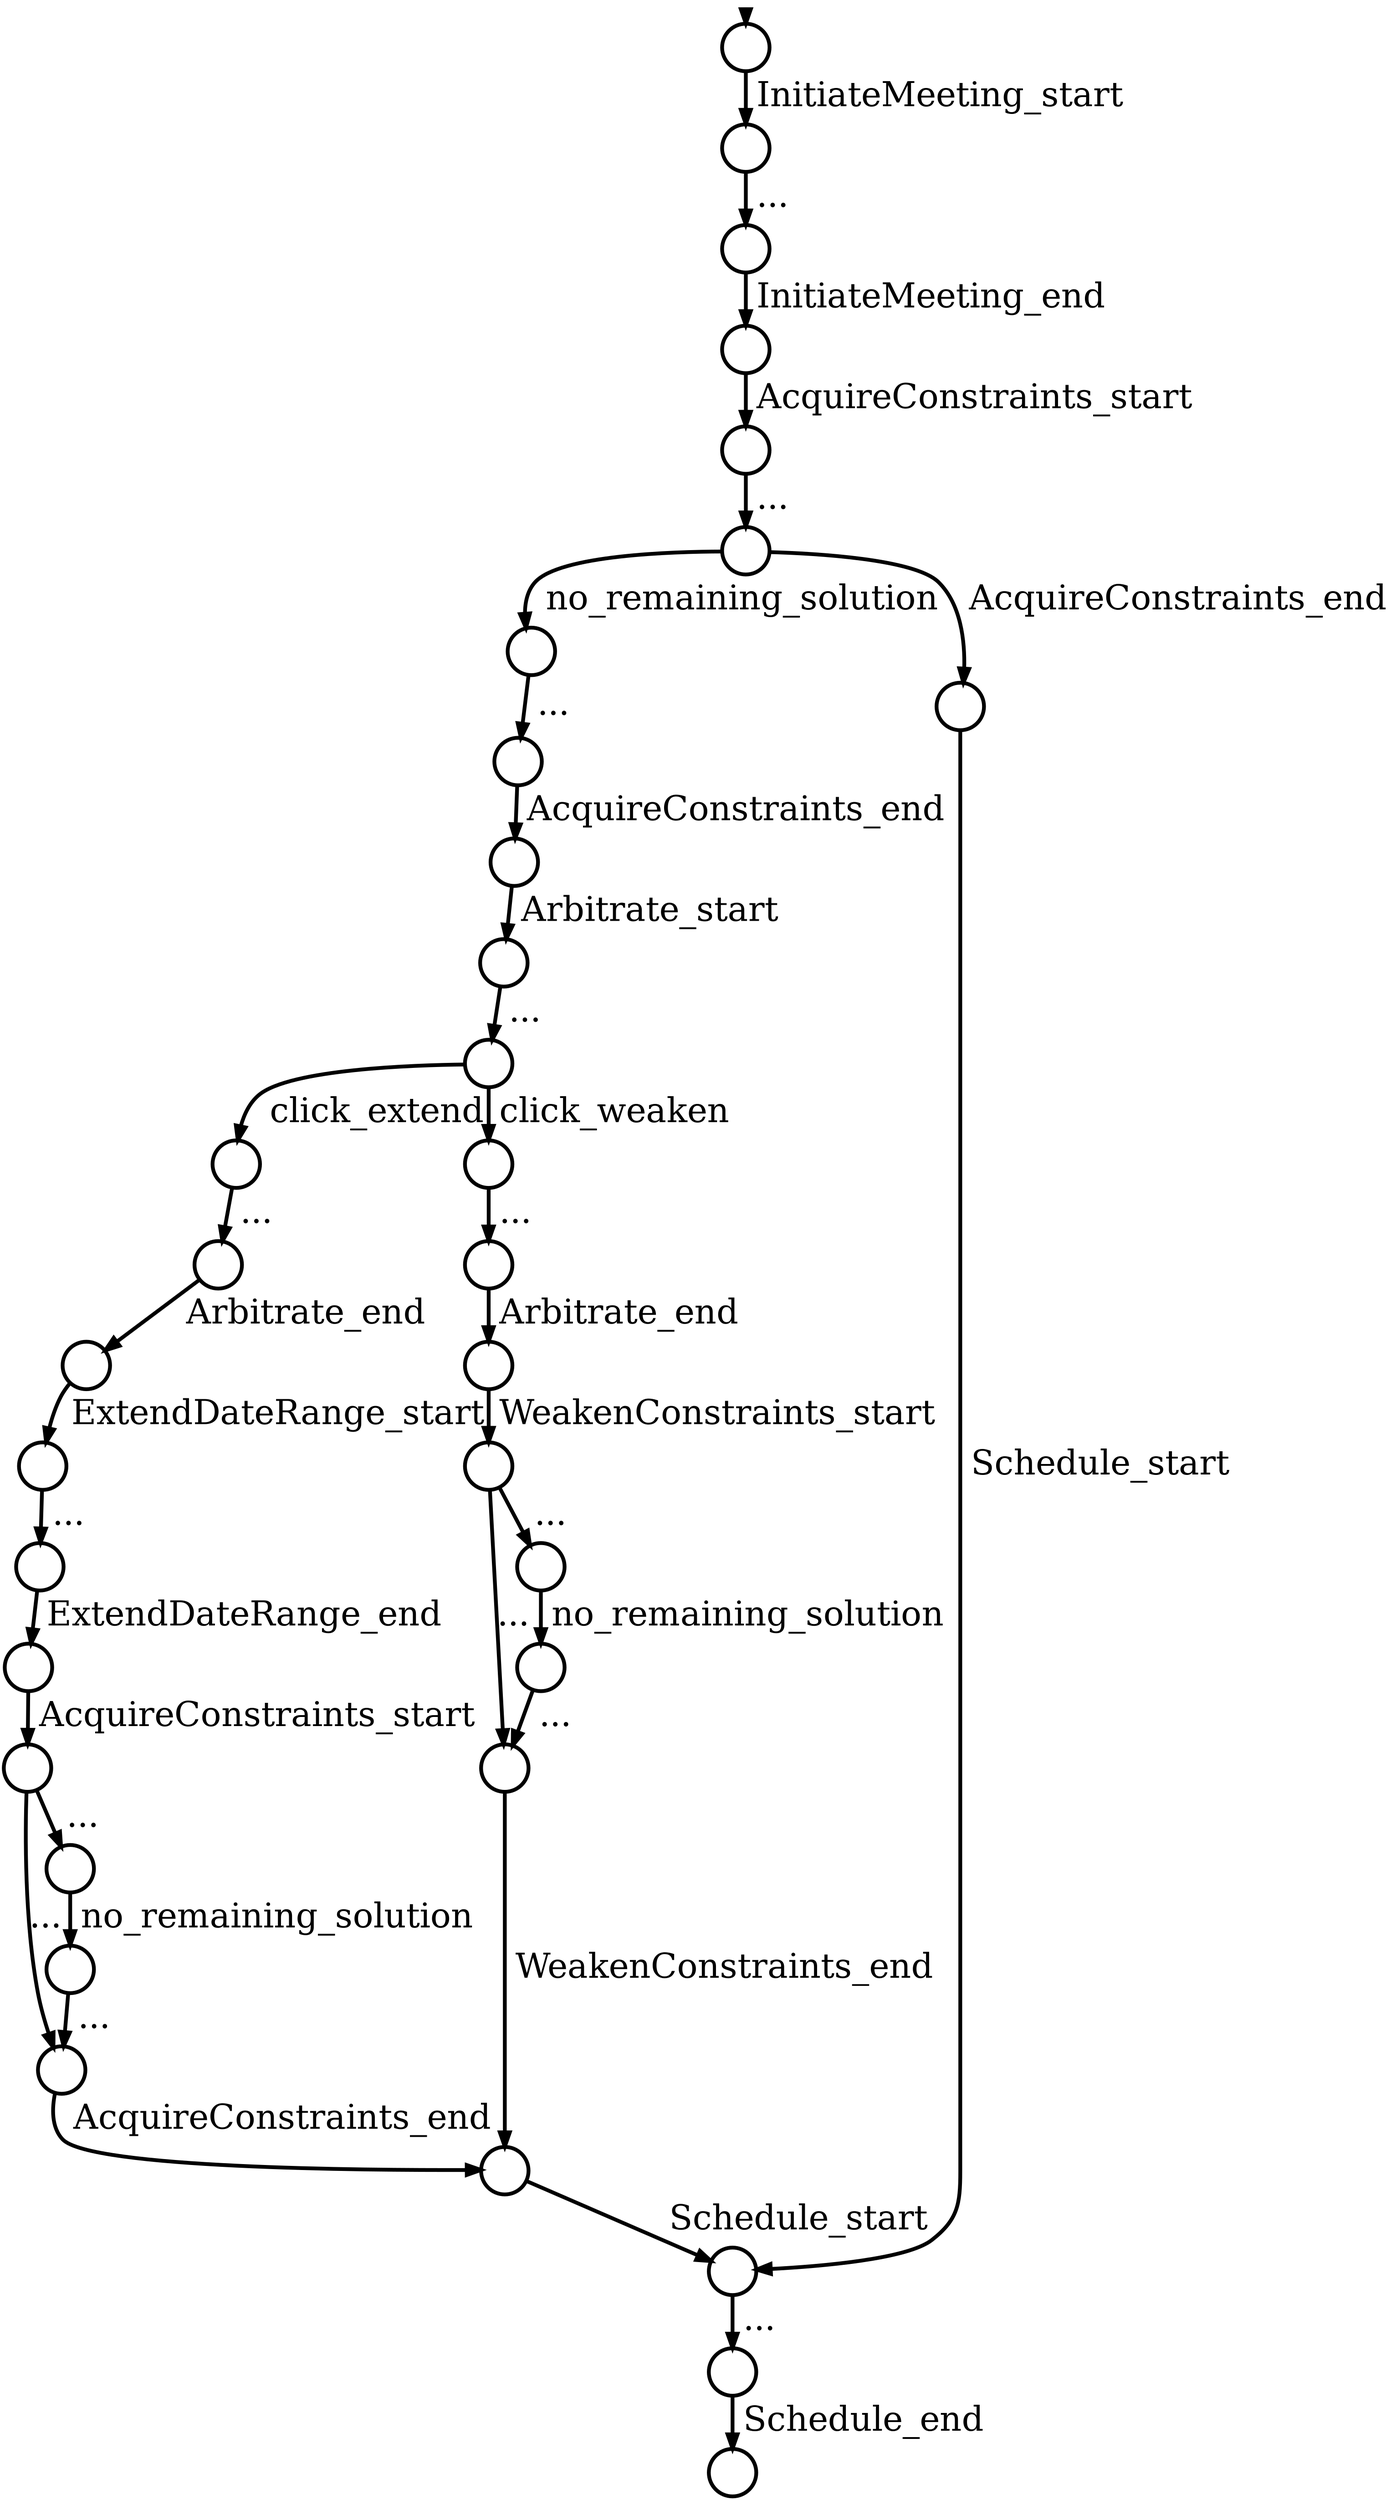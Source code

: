 digraph G {
  graph [pack=true rankdir=TD ranksep=0 margin=0];
  node [shape=circle color=black penwidth=4 width=0.7 height=0.7 fixedsize=true
        fontcolor=white]
  edge [arrowsize=1.5 penwidth=4 fontsize=36]

  zz [label="" color="white" fillcolor="white" shape="circle" style="filled" 
      width=0.05 height=0.05 fixedsize=true ];
  zz -> 0 [label=""];

  0 -> 1 [label=" InitiateMeeting_start"];
  1 -> 2 [label=" ..."];
  2 -> 3 [label=" InitiateMeeting_end"];

  3 -> 4 [label=" AcquireConstraints_start"];
  4 -> 5 [label=" ..."];

  5 -> 90 [label=" no_remaining_solution"];
  90 -> 91 [label=" ..."];
  91 -> 92 [label=" AcquireConstraints_end"];
  
  5 -> 6 [label=" AcquireConstraints_end"];

  92 -> 7 [label=" Arbitrate_start"];
  7 -> 8 [label=" ..."];

  8 -> 80 [label=" click_extend"]
  8 -> 85 [label=" click_weaken"]

  80 -> 81 [label=" ..."];
  81 -> 82 [label=" Arbitrate_end"];

  85 -> 86 [label=" ..."];
  86 -> 9 [label=" Arbitrate_end"];

  82 -> 10 [label=" ExtendDateRange_start"];
  10 -> 11 [label=" ..."];
  11 -> 12 [label=" ExtendDateRange_end"];

  12 -> 13 [label=" AcquireConstraints_start"];
  13 -> 14 [label="..."];
  14 -> 15 [label=" AcquireConstraints_end"];

  13 -> 70 [label=" ..."]
  70 -> 71 [label=" no_remaining_solution"];
  71 -> 14 [label=" ..."]

  15 -> 16 [label=" Schedule_start"];
  16 -> 17 [label=" ..."];
  17 -> 18 [label=" Schedule_end"];

  9 -> 19 [label=" WeakenConstraints_start"];
  19 -> 20 [label="..."];
  20 -> 15 [label=" WeakenConstraints_end"];

  19 -> 60 [label=" ..."]
  60 -> 61 [label=" no_remaining_solution"];
  61 -> 20 [label=" ..."]

  6 -> 16 [label=" Schedule_start"];
}
